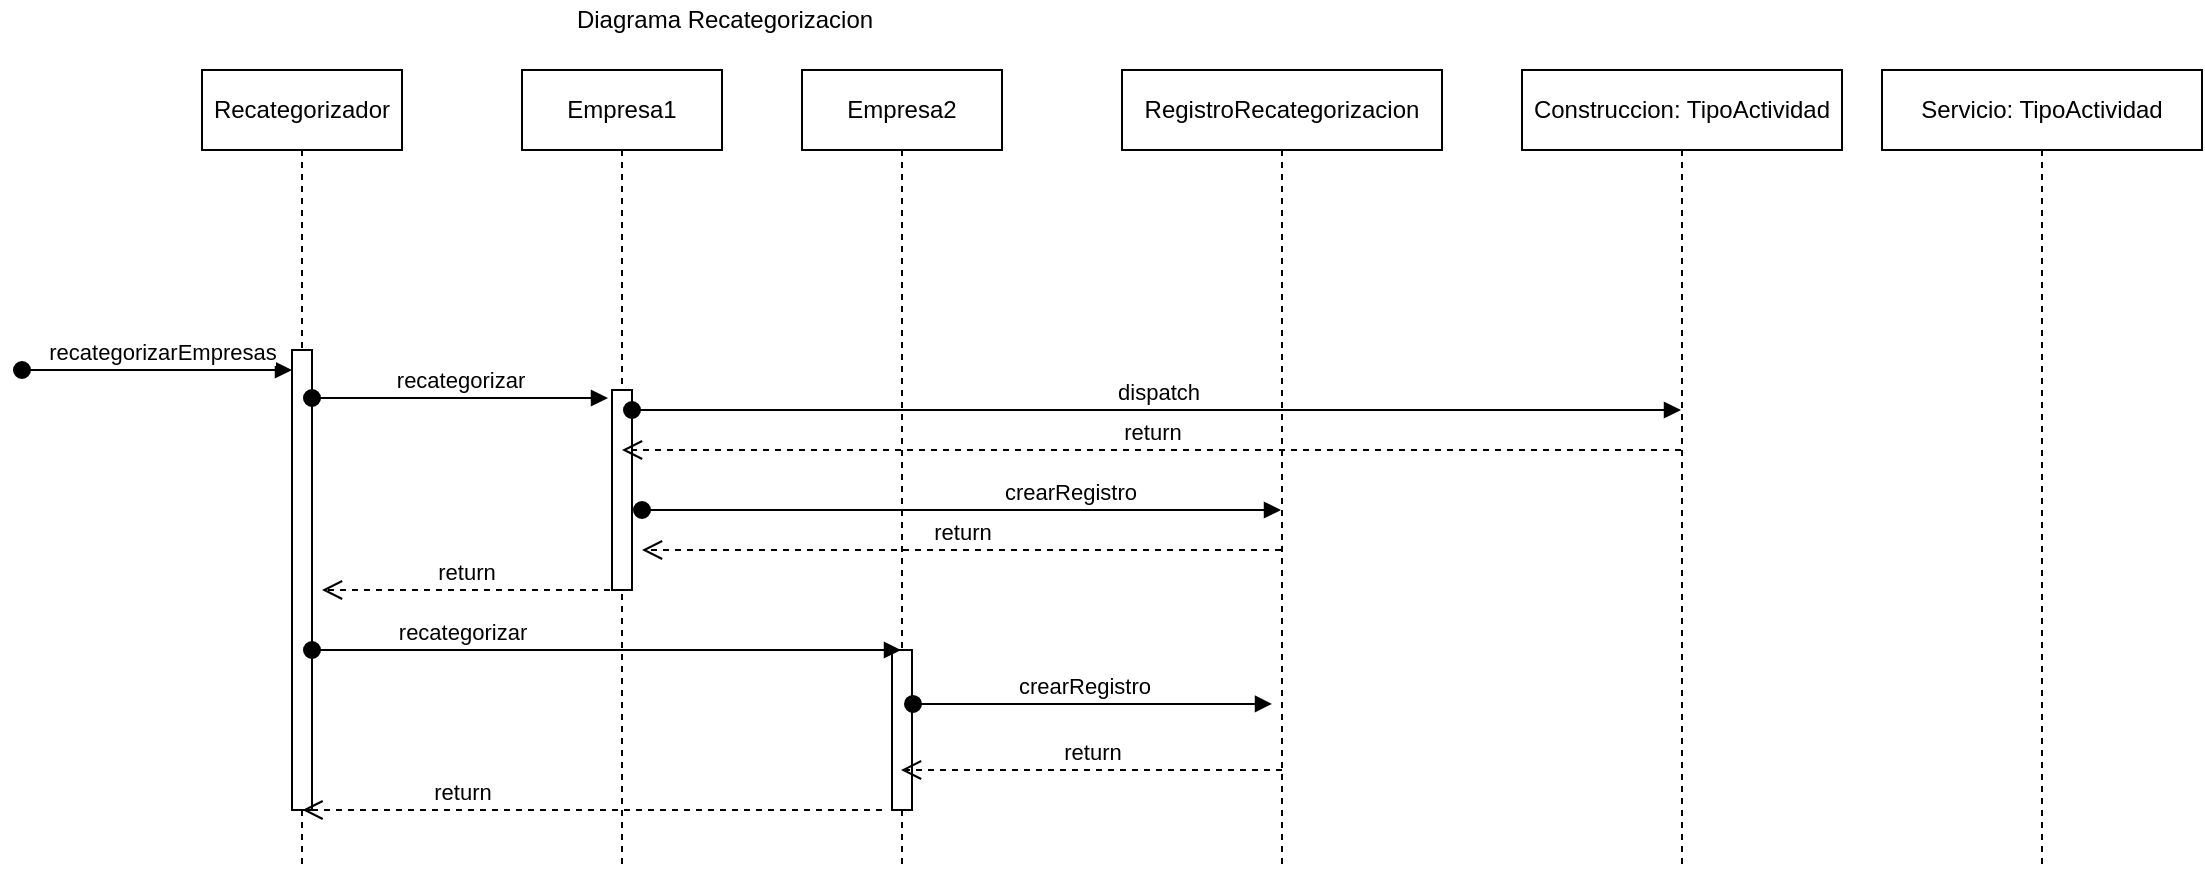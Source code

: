 <mxfile version="13.0.3" type="device" pages="2"><diagram id="3KsI1LJfVaF42ncmD80Z" name="Page-1"><mxGraphModel dx="803" dy="569" grid="1" gridSize="10" guides="1" tooltips="1" connect="1" arrows="1" fold="1" page="1" pageScale="1" pageWidth="827" pageHeight="1169" math="0" shadow="0"><root><mxCell id="0"/><mxCell id="1" parent="0"/><mxCell id="O4-LmZSLGsx2iSUUyv4k-3" value="Recategorizador" style="shape=umlLifeline;perimeter=lifelinePerimeter;whiteSpace=wrap;html=1;container=1;collapsible=0;recursiveResize=0;outlineConnect=0;" vertex="1" parent="1"><mxGeometry x="260" y="50" width="100" height="400" as="geometry"/></mxCell><mxCell id="O4-LmZSLGsx2iSUUyv4k-4" value="Empresa1" style="shape=umlLifeline;perimeter=lifelinePerimeter;whiteSpace=wrap;html=1;container=1;collapsible=0;recursiveResize=0;outlineConnect=0;" vertex="1" parent="1"><mxGeometry x="420" y="50" width="100" height="400" as="geometry"/></mxCell><mxCell id="sggHerZt-gALP_2oStlV-1" value="" style="html=1;points=[];perimeter=orthogonalPerimeter;" vertex="1" parent="O4-LmZSLGsx2iSUUyv4k-4"><mxGeometry x="45" y="160" width="10" height="100" as="geometry"/></mxCell><mxCell id="O4-LmZSLGsx2iSUUyv4k-5" value="RegistroRecategorizacion" style="shape=umlLifeline;perimeter=lifelinePerimeter;whiteSpace=wrap;html=1;container=1;collapsible=0;recursiveResize=0;outlineConnect=0;" vertex="1" parent="1"><mxGeometry x="720" y="50" width="160" height="400" as="geometry"/></mxCell><mxCell id="O4-LmZSLGsx2iSUUyv4k-8" value="Empresa2" style="shape=umlLifeline;perimeter=lifelinePerimeter;whiteSpace=wrap;html=1;container=1;collapsible=0;recursiveResize=0;outlineConnect=0;" vertex="1" parent="1"><mxGeometry x="560" y="50" width="100" height="400" as="geometry"/></mxCell><mxCell id="sggHerZt-gALP_2oStlV-9" value="" style="html=1;points=[];perimeter=orthogonalPerimeter;" vertex="1" parent="O4-LmZSLGsx2iSUUyv4k-8"><mxGeometry x="45" y="290" width="10" height="80" as="geometry"/></mxCell><mxCell id="O4-LmZSLGsx2iSUUyv4k-17" value="" style="html=1;points=[];perimeter=orthogonalPerimeter;" vertex="1" parent="1"><mxGeometry x="305" y="190" width="10" height="230" as="geometry"/></mxCell><mxCell id="O4-LmZSLGsx2iSUUyv4k-18" value="recategorizarEmpresas" style="html=1;verticalAlign=bottom;startArrow=oval;endArrow=block;startSize=8;" edge="1" target="O4-LmZSLGsx2iSUUyv4k-17" parent="1"><mxGeometry x="0.037" relative="1" as="geometry"><mxPoint x="170" y="200" as="sourcePoint"/><mxPoint as="offset"/></mxGeometry></mxCell><mxCell id="O4-LmZSLGsx2iSUUyv4k-19" value="recategorizar" style="html=1;verticalAlign=bottom;startArrow=oval;startFill=1;endArrow=block;startSize=8;" edge="1" parent="1" source="O4-LmZSLGsx2iSUUyv4k-17"><mxGeometry width="60" relative="1" as="geometry"><mxPoint x="390" y="240" as="sourcePoint"/><mxPoint x="463" y="214" as="targetPoint"/></mxGeometry></mxCell><mxCell id="O4-LmZSLGsx2iSUUyv4k-21" value="crearRegistro" style="html=1;verticalAlign=bottom;startArrow=oval;startFill=1;endArrow=block;startSize=8;" edge="1" parent="1" target="O4-LmZSLGsx2iSUUyv4k-5"><mxGeometry x="0.335" width="60" relative="1" as="geometry"><mxPoint x="480" y="270" as="sourcePoint"/><mxPoint x="590" y="240" as="targetPoint"/><Array as="points"><mxPoint x="600" y="270"/></Array><mxPoint as="offset"/></mxGeometry></mxCell><mxCell id="O4-LmZSLGsx2iSUUyv4k-27" value="Diagrama Recategorizacion" style="text;html=1;align=center;verticalAlign=middle;resizable=0;points=[];autosize=1;" vertex="1" parent="1"><mxGeometry x="441" y="15" width="160" height="20" as="geometry"/></mxCell><mxCell id="O4-LmZSLGsx2iSUUyv4k-20" value="recategorizar" style="html=1;verticalAlign=bottom;startArrow=oval;startFill=1;endArrow=block;startSize=8;exitX=1;exitY=0.663;exitDx=0;exitDy=0;exitPerimeter=0;" edge="1" parent="1"><mxGeometry x="-0.491" width="60" relative="1" as="geometry"><mxPoint x="315" y="340.0" as="sourcePoint"/><mxPoint x="609.5" y="340.0" as="targetPoint"/><mxPoint as="offset"/></mxGeometry></mxCell><mxCell id="O4-LmZSLGsx2iSUUyv4k-22" value="crearRegistro" style="html=1;verticalAlign=bottom;startArrow=oval;startFill=1;endArrow=block;startSize=8;" edge="1" parent="1"><mxGeometry x="0.048" y="-10" width="60" relative="1" as="geometry"><mxPoint x="615.5" y="366.96" as="sourcePoint"/><mxPoint x="795" y="366.96" as="targetPoint"/><mxPoint x="-9" y="-10" as="offset"/><Array as="points"><mxPoint x="725.5" y="366.96"/></Array></mxGeometry></mxCell><mxCell id="sggHerZt-gALP_2oStlV-6" value="return" style="html=1;verticalAlign=bottom;endArrow=open;dashed=1;endSize=8;" edge="1" parent="1"><mxGeometry relative="1" as="geometry"><mxPoint x="799.5" y="290" as="sourcePoint"/><mxPoint x="480" y="290" as="targetPoint"/><Array as="points"><mxPoint x="700" y="290"/><mxPoint x="600" y="290"/></Array></mxGeometry></mxCell><mxCell id="sggHerZt-gALP_2oStlV-7" value="return" style="html=1;verticalAlign=bottom;endArrow=open;dashed=1;endSize=8;entryX=1.5;entryY=0.5;entryDx=0;entryDy=0;entryPerimeter=0;" edge="1" parent="1"><mxGeometry relative="1" as="geometry"><mxPoint x="464" y="310" as="sourcePoint"/><mxPoint x="320" y="310" as="targetPoint"/><Array as="points"><mxPoint x="464" y="310"/><mxPoint x="410" y="310"/></Array></mxGeometry></mxCell><mxCell id="sggHerZt-gALP_2oStlV-8" value="return" style="html=1;verticalAlign=bottom;endArrow=open;dashed=1;endSize=8;" edge="1" parent="1"><mxGeometry relative="1" as="geometry"><mxPoint x="800" y="400" as="sourcePoint"/><mxPoint x="609.5" y="400" as="targetPoint"/><Array as="points"><mxPoint x="700.5" y="400"/></Array></mxGeometry></mxCell><mxCell id="sggHerZt-gALP_2oStlV-10" value="Construccion: TipoActividad" style="shape=umlLifeline;perimeter=lifelinePerimeter;whiteSpace=wrap;html=1;container=1;collapsible=0;recursiveResize=0;outlineConnect=0;" vertex="1" parent="1"><mxGeometry x="920" y="50" width="160" height="400" as="geometry"/></mxCell><mxCell id="sggHerZt-gALP_2oStlV-11" value="Servicio: TipoActividad" style="shape=umlLifeline;perimeter=lifelinePerimeter;whiteSpace=wrap;html=1;container=1;collapsible=0;recursiveResize=0;outlineConnect=0;" vertex="1" parent="1"><mxGeometry x="1100" y="50" width="160" height="400" as="geometry"/></mxCell><mxCell id="sggHerZt-gALP_2oStlV-12" value="dispatch" style="html=1;verticalAlign=bottom;startArrow=oval;startFill=1;endArrow=block;startSize=8;" edge="1" parent="1" source="sggHerZt-gALP_2oStlV-1" target="sggHerZt-gALP_2oStlV-10"><mxGeometry width="60" relative="1" as="geometry"><mxPoint x="740" y="310" as="sourcePoint"/><mxPoint x="800" y="310" as="targetPoint"/><Array as="points"><mxPoint x="760" y="220"/></Array></mxGeometry></mxCell><mxCell id="sggHerZt-gALP_2oStlV-13" value="return" style="html=1;verticalAlign=bottom;endArrow=open;dashed=1;endSize=8;" edge="1" parent="1" source="sggHerZt-gALP_2oStlV-10"><mxGeometry relative="1" as="geometry"><mxPoint x="789.5" y="240" as="sourcePoint"/><mxPoint x="470" y="240" as="targetPoint"/><Array as="points"><mxPoint x="690" y="240"/><mxPoint x="590" y="240"/></Array></mxGeometry></mxCell><mxCell id="sggHerZt-gALP_2oStlV-14" value="return" style="html=1;verticalAlign=bottom;endArrow=open;dashed=1;endSize=8;" edge="1" parent="1"><mxGeometry x="0.45" relative="1" as="geometry"><mxPoint x="600" y="420" as="sourcePoint"/><mxPoint x="310.25" y="420" as="targetPoint"/><Array as="points"><mxPoint x="530.25" y="420"/><mxPoint x="430.25" y="420"/></Array><mxPoint as="offset"/></mxGeometry></mxCell></root></mxGraphModel></diagram><diagram id="I9kjelNebqx6NDesxcJy" name="Page-2"><mxGraphModel dx="803" dy="1738" grid="1" gridSize="10" guides="1" tooltips="1" connect="1" arrows="1" fold="1" page="1" pageScale="1" pageWidth="827" pageHeight="1169" math="0" shadow="0"><root><mxCell id="UYvNbKbyreGynsIywX3q-0"/><mxCell id="UYvNbKbyreGynsIywX3q-1" parent="UYvNbKbyreGynsIywX3q-0"/><mxCell id="UYvNbKbyreGynsIywX3q-2" value="Licitacion" style="shape=umlLifeline;perimeter=lifelinePerimeter;whiteSpace=wrap;html=1;container=1;collapsible=0;recursiveResize=0;outlineConnect=0;" vertex="1" parent="UYvNbKbyreGynsIywX3q-1"><mxGeometry x="360" y="40" width="100" height="350" as="geometry"/></mxCell><mxCell id="UYvNbKbyreGynsIywX3q-3" value="" style="html=1;points=[];perimeter=orthogonalPerimeter;" vertex="1" parent="UYvNbKbyreGynsIywX3q-2"><mxGeometry x="44" y="50" width="10" height="100" as="geometry"/></mxCell><mxCell id="UYvNbKbyreGynsIywX3q-21" value="" style="html=1;points=[];perimeter=orthogonalPerimeter;" vertex="1" parent="UYvNbKbyreGynsIywX3q-2"><mxGeometry x="45" y="180" width="10" height="140" as="geometry"/></mxCell><mxCell id="UYvNbKbyreGynsIywX3q-4" value="Licitacion" style="html=1;verticalAlign=bottom;startArrow=oval;endArrow=block;startSize=8;" edge="1" target="UYvNbKbyreGynsIywX3q-3" parent="UYvNbKbyreGynsIywX3q-1"><mxGeometry relative="1" as="geometry"><mxPoint x="260" y="100" as="sourcePoint"/><Array as="points"><mxPoint x="360" y="100"/></Array></mxGeometry></mxCell><mxCell id="UYvNbKbyreGynsIywX3q-5" value="Presupuesto1" style="shape=umlLifeline;perimeter=lifelinePerimeter;whiteSpace=wrap;html=1;container=1;collapsible=0;recursiveResize=0;outlineConnect=0;" vertex="1" parent="UYvNbKbyreGynsIywX3q-1"><mxGeometry x="930" y="40" width="100" height="300" as="geometry"/></mxCell><mxCell id="UYvNbKbyreGynsIywX3q-9" value="" style="html=1;points=[];perimeter=orthogonalPerimeter;" vertex="1" parent="UYvNbKbyreGynsIywX3q-5"><mxGeometry x="45" y="50" width="10" height="250" as="geometry"/></mxCell><mxCell id="UYvNbKbyreGynsIywX3q-6" value="Presupuesto1" style="shape=umlLifeline;perimeter=lifelinePerimeter;whiteSpace=wrap;html=1;container=1;collapsible=0;recursiveResize=0;outlineConnect=0;" vertex="1" parent="UYvNbKbyreGynsIywX3q-1"><mxGeometry x="1070" y="40" width="100" height="300" as="geometry"/></mxCell><mxCell id="UYvNbKbyreGynsIywX3q-12" value="" style="html=1;points=[];perimeter=orthogonalPerimeter;" vertex="1" parent="UYvNbKbyreGynsIywX3q-6"><mxGeometry x="45" y="50" width="10" height="250" as="geometry"/></mxCell><mxCell id="UYvNbKbyreGynsIywX3q-7" value="validarPresupuestos" style="html=1;verticalAlign=bottom;startArrow=oval;endArrow=block;startSize=8;" edge="1" parent="UYvNbKbyreGynsIywX3q-1"><mxGeometry relative="1" as="geometry"><mxPoint x="250" y="220" as="sourcePoint"/><mxPoint x="414" y="220" as="targetPoint"/></mxGeometry></mxCell><mxCell id="UYvNbKbyreGynsIywX3q-10" value="agregarPresupuesto" style="html=1;verticalAlign=bottom;startArrow=oval;endArrow=block;startSize=8;" edge="1" target="UYvNbKbyreGynsIywX3q-9" parent="UYvNbKbyreGynsIywX3q-1"><mxGeometry x="0.47" relative="1" as="geometry"><mxPoint x="414" y="120" as="sourcePoint"/><mxPoint as="offset"/></mxGeometry></mxCell><mxCell id="UYvNbKbyreGynsIywX3q-13" value="agregarPresupuesto" style="html=1;verticalAlign=bottom;startArrow=oval;endArrow=block;startSize=8;" edge="1" target="UYvNbKbyreGynsIywX3q-12" parent="UYvNbKbyreGynsIywX3q-1" source="UYvNbKbyreGynsIywX3q-3"><mxGeometry x="0.215" relative="1" as="geometry"><mxPoint x="360" y="150" as="sourcePoint"/><Array as="points"><mxPoint x="590" y="150"/></Array><mxPoint as="offset"/></mxGeometry></mxCell><mxCell id="UYvNbKbyreGynsIywX3q-14" value="Egreso" style="shape=umlLifeline;perimeter=lifelinePerimeter;whiteSpace=wrap;html=1;container=1;collapsible=0;recursiveResize=0;outlineConnect=0;" vertex="1" parent="UYvNbKbyreGynsIywX3q-1"><mxGeometry x="1230" y="40" width="100" height="300" as="geometry"/></mxCell><mxCell id="UYvNbKbyreGynsIywX3q-15" value="" style="html=1;points=[];perimeter=orthogonalPerimeter;" vertex="1" parent="UYvNbKbyreGynsIywX3q-14"><mxGeometry x="45" y="50" width="10" height="240" as="geometry"/></mxCell><mxCell id="UYvNbKbyreGynsIywX3q-16" value="agregarEgreso" style="html=1;verticalAlign=bottom;startArrow=oval;startFill=1;endArrow=block;startSize=8;exitX=1.1;exitY=0.93;exitDx=0;exitDy=0;exitPerimeter=0;" edge="1" parent="UYvNbKbyreGynsIywX3q-1" source="UYvNbKbyreGynsIywX3q-3" target="UYvNbKbyreGynsIywX3q-14"><mxGeometry x="0.691" width="60" relative="1" as="geometry"><mxPoint x="600" y="190" as="sourcePoint"/><mxPoint x="660" y="190" as="targetPoint"/><mxPoint as="offset"/></mxGeometry></mxCell><mxCell id="UYvNbKbyreGynsIywX3q-17" value="MenorValor" style="shape=umlLifeline;perimeter=lifelinePerimeter;whiteSpace=wrap;html=1;container=1;collapsible=0;recursiveResize=0;outlineConnect=0;" vertex="1" parent="UYvNbKbyreGynsIywX3q-1"><mxGeometry x="520" y="40" width="100" height="350" as="geometry"/></mxCell><mxCell id="UYvNbKbyreGynsIywX3q-18" value="" style="html=1;points=[];perimeter=orthogonalPerimeter;" vertex="1" parent="UYvNbKbyreGynsIywX3q-17"><mxGeometry x="45" y="200" width="10" height="100" as="geometry"/></mxCell><mxCell id="UYvNbKbyreGynsIywX3q-23" value="" style="html=1;points=[];perimeter=orthogonalPerimeter;" vertex="1" parent="UYvNbKbyreGynsIywX3q-17"><mxGeometry x="45" y="200" width="10" height="150" as="geometry"/></mxCell><mxCell id="UYvNbKbyreGynsIywX3q-19" value="asociarCriterio" style="html=1;verticalAlign=bottom;startArrow=oval;startFill=1;endArrow=block;startSize=8;exitX=1.2;exitY=0.11;exitDx=0;exitDy=0;exitPerimeter=0;" edge="1" parent="UYvNbKbyreGynsIywX3q-1" source="UYvNbKbyreGynsIywX3q-3" target="UYvNbKbyreGynsIywX3q-17"><mxGeometry width="60" relative="1" as="geometry"><mxPoint x="550" y="210" as="sourcePoint"/><mxPoint x="610" y="210" as="targetPoint"/></mxGeometry></mxCell><mxCell id="UYvNbKbyreGynsIywX3q-24" value="validar" style="html=1;verticalAlign=bottom;endArrow=block;entryX=0;entryY=0;" edge="1" target="UYvNbKbyreGynsIywX3q-23" parent="UYvNbKbyreGynsIywX3q-1" source="UYvNbKbyreGynsIywX3q-21"><mxGeometry relative="1" as="geometry"><mxPoint x="420" y="240" as="sourcePoint"/></mxGeometry></mxCell><mxCell id="UYvNbKbyreGynsIywX3q-25" value="ResultadoValidacion" style="html=1;verticalAlign=bottom;endArrow=open;dashed=1;endSize=8;" edge="1" source="UYvNbKbyreGynsIywX3q-23" parent="UYvNbKbyreGynsIywX3q-1"><mxGeometry relative="1" as="geometry"><mxPoint x="410" y="316" as="targetPoint"/></mxGeometry></mxCell><mxCell id="UYvNbKbyreGynsIywX3q-28" value="NotificadorValidador" style="shape=umlLifeline;perimeter=lifelinePerimeter;whiteSpace=wrap;html=1;container=1;collapsible=0;recursiveResize=0;outlineConnect=0;" vertex="1" parent="UYvNbKbyreGynsIywX3q-1"><mxGeometry x="660" y="40" width="110" height="350" as="geometry"/></mxCell><mxCell id="UYvNbKbyreGynsIywX3q-29" value="" style="html=1;points=[];perimeter=orthogonalPerimeter;" vertex="1" parent="UYvNbKbyreGynsIywX3q-28"><mxGeometry x="50" y="50" width="10" height="300" as="geometry"/></mxCell><mxCell id="UYvNbKbyreGynsIywX3q-30" value="notificar" style="html=1;verticalAlign=bottom;startArrow=oval;startFill=1;endArrow=block;startSize=8;" edge="1" parent="UYvNbKbyreGynsIywX3q-1" source="UYvNbKbyreGynsIywX3q-2"><mxGeometry x="0.534" width="60" relative="1" as="geometry"><mxPoint x="570" y="210" as="sourcePoint"/><mxPoint x="710" y="360" as="targetPoint"/><Array as="points"><mxPoint x="520" y="360"/></Array><mxPoint x="1" as="offset"/></mxGeometry></mxCell><mxCell id="eh99a3PetozMBLJhXBeq-0" value="Agregar un diagrama de objetos del escenario y en el diagrama el usuario y la creacion de mensajes.&lt;br&gt;Agregar otro criterio" style="shape=note;whiteSpace=wrap;html=1;size=14;verticalAlign=top;align=left;spacingTop=-6;" vertex="1" parent="UYvNbKbyreGynsIywX3q-1"><mxGeometry x="810" y="370" width="160" height="100" as="geometry"/></mxCell><mxCell id="eh99a3PetozMBLJhXBeq-1" value="TItulo diagrama" style="text;align=center;fontStyle=1;verticalAlign=middle;spacingLeft=3;spacingRight=3;strokeColor=none;rotatable=0;points=[[0,0.5],[1,0.5]];portConstraint=eastwest;" vertex="1" parent="UYvNbKbyreGynsIywX3q-1"><mxGeometry x="620" y="-10" width="80" height="26" as="geometry"/></mxCell></root></mxGraphModel></diagram></mxfile>